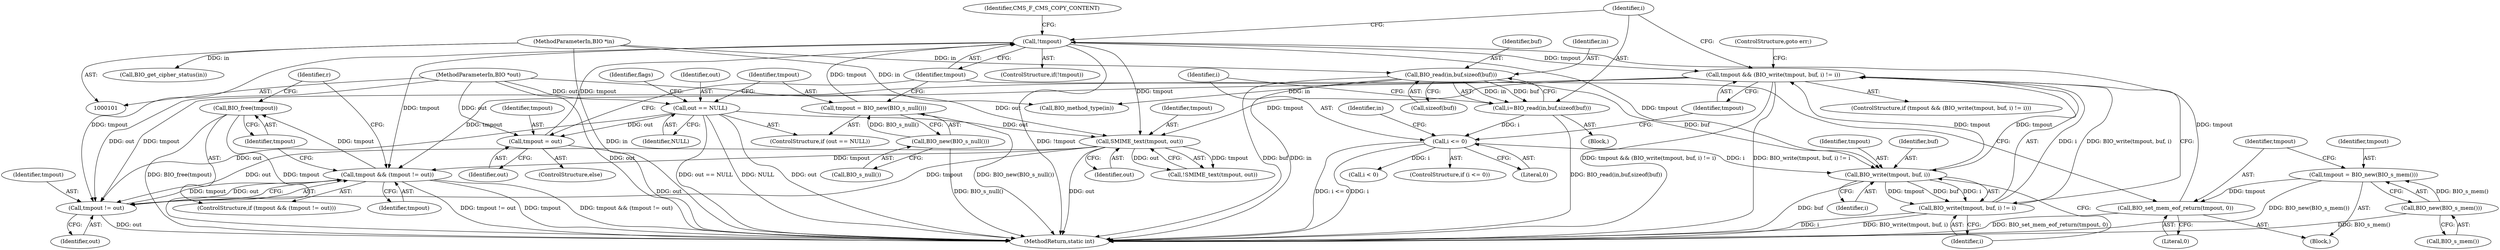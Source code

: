 digraph "1_openssl_cd30f03ac5bf2962f44bd02ae8d88245dff2f12c_0@API" {
"1000215" [label="(Call,BIO_free(tmpout))"];
"1000210" [label="(Call,tmpout && (tmpout != out))"];
"1000181" [label="(Call,tmpout && (BIO_write(tmpout, buf, i) != i))"];
"1000184" [label="(Call,BIO_write(tmpout, buf, i))"];
"1000142" [label="(Call,!tmpout)"];
"1000138" [label="(Call,tmpout = out)"];
"1000117" [label="(Call,out == NULL)"];
"1000102" [label="(MethodParameterIn,BIO *out)"];
"1000120" [label="(Call,tmpout = BIO_new(BIO_s_null()))"];
"1000122" [label="(Call,BIO_new(BIO_s_null()))"];
"1000134" [label="(Call,BIO_set_mem_eof_return(tmpout, 0))"];
"1000130" [label="(Call,tmpout = BIO_new(BIO_s_mem()))"];
"1000132" [label="(Call,BIO_new(BIO_s_mem()))"];
"1000153" [label="(Call,BIO_read(in,buf,sizeof(buf)))"];
"1000103" [label="(MethodParameterIn,BIO *in)"];
"1000159" [label="(Call,i <= 0)"];
"1000151" [label="(Call,i=BIO_read(in,buf,sizeof(buf)))"];
"1000183" [label="(Call,BIO_write(tmpout, buf, i) != i)"];
"1000212" [label="(Call,tmpout != out)"];
"1000197" [label="(Call,SMIME_text(tmpout, out))"];
"1000175" [label="(Call,i < 0)"];
"1000154" [label="(Identifier,in)"];
"1000180" [label="(ControlStructure,if (tmpout && (BIO_write(tmpout, buf, i) != i)))"];
"1000141" [label="(ControlStructure,if(!tmpout))"];
"1000142" [label="(Call,!tmpout)"];
"1000138" [label="(Call,tmpout = out)"];
"1000117" [label="(Call,out == NULL)"];
"1000119" [label="(Identifier,NULL)"];
"1000140" [label="(Identifier,out)"];
"1000183" [label="(Call,BIO_write(tmpout, buf, i) != i)"];
"1000153" [label="(Call,BIO_read(in,buf,sizeof(buf)))"];
"1000156" [label="(Call,sizeof(buf))"];
"1000103" [label="(MethodParameterIn,BIO *in)"];
"1000123" [label="(Call,BIO_s_null())"];
"1000118" [label="(Identifier,out)"];
"1000186" [label="(Identifier,buf)"];
"1000136" [label="(Literal,0)"];
"1000155" [label="(Identifier,buf)"];
"1000161" [label="(Literal,0)"];
"1000129" [label="(Block,)"];
"1000135" [label="(Identifier,tmpout)"];
"1000150" [label="(Block,)"];
"1000151" [label="(Call,i=BIO_read(in,buf,sizeof(buf)))"];
"1000216" [label="(Identifier,tmpout)"];
"1000219" [label="(MethodReturn,static int)"];
"1000160" [label="(Identifier,i)"];
"1000209" [label="(ControlStructure,if (tmpout && (tmpout != out)))"];
"1000185" [label="(Identifier,tmpout)"];
"1000131" [label="(Identifier,tmpout)"];
"1000165" [label="(Call,BIO_method_type(in))"];
"1000198" [label="(Identifier,tmpout)"];
"1000133" [label="(Call,BIO_s_mem())"];
"1000134" [label="(Call,BIO_set_mem_eof_return(tmpout, 0))"];
"1000211" [label="(Identifier,tmpout)"];
"1000197" [label="(Call,SMIME_text(tmpout, out))"];
"1000184" [label="(Call,BIO_write(tmpout, buf, i))"];
"1000122" [label="(Call,BIO_new(BIO_s_null()))"];
"1000189" [label="(ControlStructure,goto err;)"];
"1000152" [label="(Identifier,i)"];
"1000187" [label="(Identifier,i)"];
"1000196" [label="(Call,!SMIME_text(tmpout, out))"];
"1000199" [label="(Identifier,out)"];
"1000102" [label="(MethodParameterIn,BIO *out)"];
"1000132" [label="(Call,BIO_new(BIO_s_mem()))"];
"1000158" [label="(ControlStructure,if (i <= 0))"];
"1000116" [label="(ControlStructure,if (out == NULL))"];
"1000139" [label="(Identifier,tmpout)"];
"1000212" [label="(Call,tmpout != out)"];
"1000120" [label="(Call,tmpout = BIO_new(BIO_s_null()))"];
"1000214" [label="(Identifier,out)"];
"1000137" [label="(ControlStructure,else)"];
"1000127" [label="(Identifier,flags)"];
"1000146" [label="(Identifier,CMS_F_CMS_COPY_CONTENT)"];
"1000171" [label="(Call,BIO_get_cipher_status(in))"];
"1000188" [label="(Identifier,i)"];
"1000130" [label="(Call,tmpout = BIO_new(BIO_s_mem()))"];
"1000159" [label="(Call,i <= 0)"];
"1000143" [label="(Identifier,tmpout)"];
"1000166" [label="(Identifier,in)"];
"1000181" [label="(Call,tmpout && (BIO_write(tmpout, buf, i) != i))"];
"1000121" [label="(Identifier,tmpout)"];
"1000218" [label="(Identifier,r)"];
"1000182" [label="(Identifier,tmpout)"];
"1000213" [label="(Identifier,tmpout)"];
"1000210" [label="(Call,tmpout && (tmpout != out))"];
"1000215" [label="(Call,BIO_free(tmpout))"];
"1000215" -> "1000209"  [label="AST: "];
"1000215" -> "1000216"  [label="CFG: "];
"1000216" -> "1000215"  [label="AST: "];
"1000218" -> "1000215"  [label="CFG: "];
"1000215" -> "1000219"  [label="DDG: tmpout"];
"1000215" -> "1000219"  [label="DDG: BIO_free(tmpout)"];
"1000210" -> "1000215"  [label="DDG: tmpout"];
"1000210" -> "1000209"  [label="AST: "];
"1000210" -> "1000211"  [label="CFG: "];
"1000210" -> "1000212"  [label="CFG: "];
"1000211" -> "1000210"  [label="AST: "];
"1000212" -> "1000210"  [label="AST: "];
"1000216" -> "1000210"  [label="CFG: "];
"1000218" -> "1000210"  [label="CFG: "];
"1000210" -> "1000219"  [label="DDG: tmpout && (tmpout != out)"];
"1000210" -> "1000219"  [label="DDG: tmpout != out"];
"1000210" -> "1000219"  [label="DDG: tmpout"];
"1000181" -> "1000210"  [label="DDG: tmpout"];
"1000212" -> "1000210"  [label="DDG: tmpout"];
"1000212" -> "1000210"  [label="DDG: out"];
"1000142" -> "1000210"  [label="DDG: tmpout"];
"1000197" -> "1000210"  [label="DDG: tmpout"];
"1000181" -> "1000180"  [label="AST: "];
"1000181" -> "1000182"  [label="CFG: "];
"1000181" -> "1000183"  [label="CFG: "];
"1000182" -> "1000181"  [label="AST: "];
"1000183" -> "1000181"  [label="AST: "];
"1000152" -> "1000181"  [label="CFG: "];
"1000189" -> "1000181"  [label="CFG: "];
"1000181" -> "1000219"  [label="DDG: tmpout && (BIO_write(tmpout, buf, i) != i)"];
"1000181" -> "1000219"  [label="DDG: BIO_write(tmpout, buf, i) != i"];
"1000184" -> "1000181"  [label="DDG: tmpout"];
"1000142" -> "1000181"  [label="DDG: tmpout"];
"1000183" -> "1000181"  [label="DDG: BIO_write(tmpout, buf, i)"];
"1000183" -> "1000181"  [label="DDG: i"];
"1000181" -> "1000184"  [label="DDG: tmpout"];
"1000181" -> "1000197"  [label="DDG: tmpout"];
"1000181" -> "1000212"  [label="DDG: tmpout"];
"1000184" -> "1000183"  [label="AST: "];
"1000184" -> "1000187"  [label="CFG: "];
"1000185" -> "1000184"  [label="AST: "];
"1000186" -> "1000184"  [label="AST: "];
"1000187" -> "1000184"  [label="AST: "];
"1000188" -> "1000184"  [label="CFG: "];
"1000184" -> "1000219"  [label="DDG: buf"];
"1000184" -> "1000183"  [label="DDG: tmpout"];
"1000184" -> "1000183"  [label="DDG: buf"];
"1000184" -> "1000183"  [label="DDG: i"];
"1000142" -> "1000184"  [label="DDG: tmpout"];
"1000153" -> "1000184"  [label="DDG: buf"];
"1000159" -> "1000184"  [label="DDG: i"];
"1000142" -> "1000141"  [label="AST: "];
"1000142" -> "1000143"  [label="CFG: "];
"1000143" -> "1000142"  [label="AST: "];
"1000146" -> "1000142"  [label="CFG: "];
"1000152" -> "1000142"  [label="CFG: "];
"1000142" -> "1000219"  [label="DDG: !tmpout"];
"1000138" -> "1000142"  [label="DDG: tmpout"];
"1000120" -> "1000142"  [label="DDG: tmpout"];
"1000134" -> "1000142"  [label="DDG: tmpout"];
"1000142" -> "1000197"  [label="DDG: tmpout"];
"1000142" -> "1000212"  [label="DDG: tmpout"];
"1000138" -> "1000137"  [label="AST: "];
"1000138" -> "1000140"  [label="CFG: "];
"1000139" -> "1000138"  [label="AST: "];
"1000140" -> "1000138"  [label="AST: "];
"1000143" -> "1000138"  [label="CFG: "];
"1000138" -> "1000219"  [label="DDG: out"];
"1000117" -> "1000138"  [label="DDG: out"];
"1000102" -> "1000138"  [label="DDG: out"];
"1000117" -> "1000116"  [label="AST: "];
"1000117" -> "1000119"  [label="CFG: "];
"1000118" -> "1000117"  [label="AST: "];
"1000119" -> "1000117"  [label="AST: "];
"1000121" -> "1000117"  [label="CFG: "];
"1000127" -> "1000117"  [label="CFG: "];
"1000117" -> "1000219"  [label="DDG: out"];
"1000117" -> "1000219"  [label="DDG: out == NULL"];
"1000117" -> "1000219"  [label="DDG: NULL"];
"1000102" -> "1000117"  [label="DDG: out"];
"1000117" -> "1000197"  [label="DDG: out"];
"1000117" -> "1000212"  [label="DDG: out"];
"1000102" -> "1000101"  [label="AST: "];
"1000102" -> "1000219"  [label="DDG: out"];
"1000102" -> "1000197"  [label="DDG: out"];
"1000102" -> "1000212"  [label="DDG: out"];
"1000120" -> "1000116"  [label="AST: "];
"1000120" -> "1000122"  [label="CFG: "];
"1000121" -> "1000120"  [label="AST: "];
"1000122" -> "1000120"  [label="AST: "];
"1000143" -> "1000120"  [label="CFG: "];
"1000120" -> "1000219"  [label="DDG: BIO_new(BIO_s_null())"];
"1000122" -> "1000120"  [label="DDG: BIO_s_null()"];
"1000122" -> "1000123"  [label="CFG: "];
"1000123" -> "1000122"  [label="AST: "];
"1000122" -> "1000219"  [label="DDG: BIO_s_null()"];
"1000134" -> "1000129"  [label="AST: "];
"1000134" -> "1000136"  [label="CFG: "];
"1000135" -> "1000134"  [label="AST: "];
"1000136" -> "1000134"  [label="AST: "];
"1000143" -> "1000134"  [label="CFG: "];
"1000134" -> "1000219"  [label="DDG: BIO_set_mem_eof_return(tmpout, 0)"];
"1000130" -> "1000134"  [label="DDG: tmpout"];
"1000130" -> "1000129"  [label="AST: "];
"1000130" -> "1000132"  [label="CFG: "];
"1000131" -> "1000130"  [label="AST: "];
"1000132" -> "1000130"  [label="AST: "];
"1000135" -> "1000130"  [label="CFG: "];
"1000130" -> "1000219"  [label="DDG: BIO_new(BIO_s_mem())"];
"1000132" -> "1000130"  [label="DDG: BIO_s_mem()"];
"1000132" -> "1000133"  [label="CFG: "];
"1000133" -> "1000132"  [label="AST: "];
"1000132" -> "1000219"  [label="DDG: BIO_s_mem()"];
"1000153" -> "1000151"  [label="AST: "];
"1000153" -> "1000156"  [label="CFG: "];
"1000154" -> "1000153"  [label="AST: "];
"1000155" -> "1000153"  [label="AST: "];
"1000156" -> "1000153"  [label="AST: "];
"1000151" -> "1000153"  [label="CFG: "];
"1000153" -> "1000219"  [label="DDG: buf"];
"1000153" -> "1000219"  [label="DDG: in"];
"1000153" -> "1000151"  [label="DDG: in"];
"1000153" -> "1000151"  [label="DDG: buf"];
"1000103" -> "1000153"  [label="DDG: in"];
"1000153" -> "1000165"  [label="DDG: in"];
"1000103" -> "1000101"  [label="AST: "];
"1000103" -> "1000219"  [label="DDG: in"];
"1000103" -> "1000165"  [label="DDG: in"];
"1000103" -> "1000171"  [label="DDG: in"];
"1000159" -> "1000158"  [label="AST: "];
"1000159" -> "1000161"  [label="CFG: "];
"1000160" -> "1000159"  [label="AST: "];
"1000161" -> "1000159"  [label="AST: "];
"1000166" -> "1000159"  [label="CFG: "];
"1000182" -> "1000159"  [label="CFG: "];
"1000159" -> "1000219"  [label="DDG: i <= 0"];
"1000159" -> "1000219"  [label="DDG: i"];
"1000151" -> "1000159"  [label="DDG: i"];
"1000159" -> "1000175"  [label="DDG: i"];
"1000151" -> "1000150"  [label="AST: "];
"1000152" -> "1000151"  [label="AST: "];
"1000160" -> "1000151"  [label="CFG: "];
"1000151" -> "1000219"  [label="DDG: BIO_read(in,buf,sizeof(buf))"];
"1000183" -> "1000188"  [label="CFG: "];
"1000188" -> "1000183"  [label="AST: "];
"1000183" -> "1000219"  [label="DDG: i"];
"1000183" -> "1000219"  [label="DDG: BIO_write(tmpout, buf, i)"];
"1000212" -> "1000214"  [label="CFG: "];
"1000213" -> "1000212"  [label="AST: "];
"1000214" -> "1000212"  [label="AST: "];
"1000212" -> "1000219"  [label="DDG: out"];
"1000197" -> "1000212"  [label="DDG: tmpout"];
"1000197" -> "1000212"  [label="DDG: out"];
"1000197" -> "1000196"  [label="AST: "];
"1000197" -> "1000199"  [label="CFG: "];
"1000198" -> "1000197"  [label="AST: "];
"1000199" -> "1000197"  [label="AST: "];
"1000196" -> "1000197"  [label="CFG: "];
"1000197" -> "1000219"  [label="DDG: out"];
"1000197" -> "1000196"  [label="DDG: tmpout"];
"1000197" -> "1000196"  [label="DDG: out"];
}
